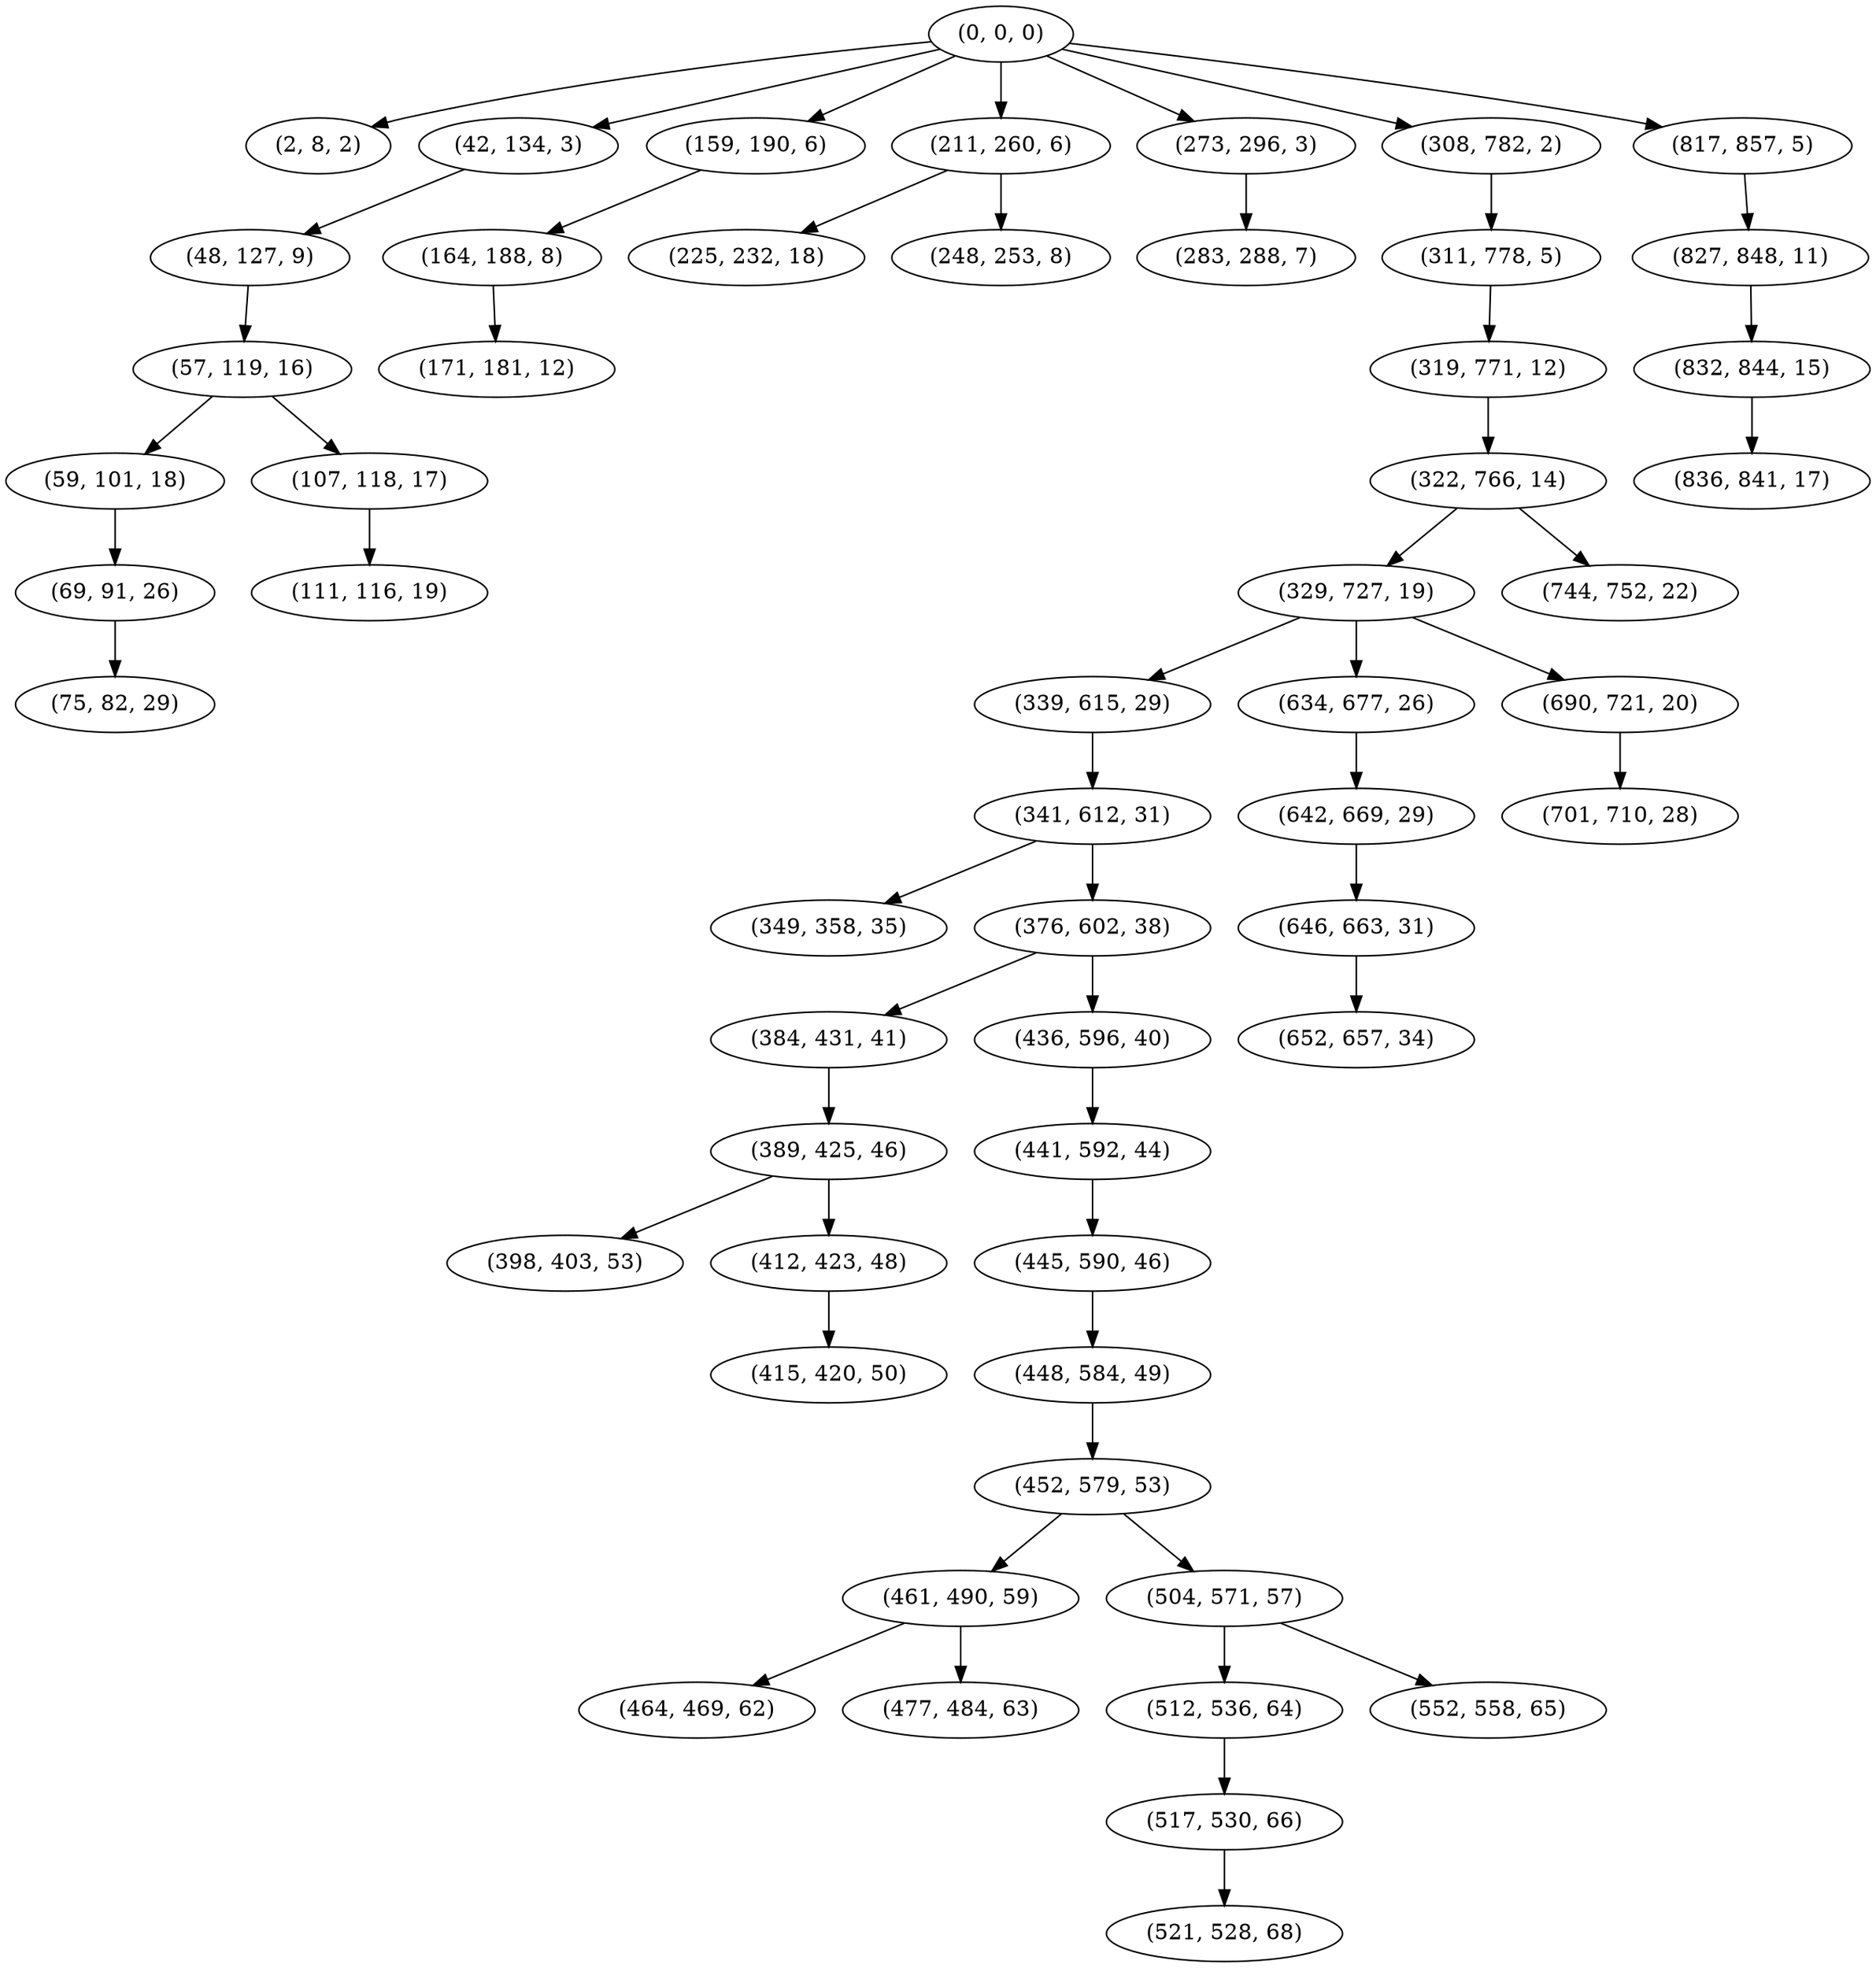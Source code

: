 digraph tree {
    "(0, 0, 0)";
    "(2, 8, 2)";
    "(42, 134, 3)";
    "(48, 127, 9)";
    "(57, 119, 16)";
    "(59, 101, 18)";
    "(69, 91, 26)";
    "(75, 82, 29)";
    "(107, 118, 17)";
    "(111, 116, 19)";
    "(159, 190, 6)";
    "(164, 188, 8)";
    "(171, 181, 12)";
    "(211, 260, 6)";
    "(225, 232, 18)";
    "(248, 253, 8)";
    "(273, 296, 3)";
    "(283, 288, 7)";
    "(308, 782, 2)";
    "(311, 778, 5)";
    "(319, 771, 12)";
    "(322, 766, 14)";
    "(329, 727, 19)";
    "(339, 615, 29)";
    "(341, 612, 31)";
    "(349, 358, 35)";
    "(376, 602, 38)";
    "(384, 431, 41)";
    "(389, 425, 46)";
    "(398, 403, 53)";
    "(412, 423, 48)";
    "(415, 420, 50)";
    "(436, 596, 40)";
    "(441, 592, 44)";
    "(445, 590, 46)";
    "(448, 584, 49)";
    "(452, 579, 53)";
    "(461, 490, 59)";
    "(464, 469, 62)";
    "(477, 484, 63)";
    "(504, 571, 57)";
    "(512, 536, 64)";
    "(517, 530, 66)";
    "(521, 528, 68)";
    "(552, 558, 65)";
    "(634, 677, 26)";
    "(642, 669, 29)";
    "(646, 663, 31)";
    "(652, 657, 34)";
    "(690, 721, 20)";
    "(701, 710, 28)";
    "(744, 752, 22)";
    "(817, 857, 5)";
    "(827, 848, 11)";
    "(832, 844, 15)";
    "(836, 841, 17)";
    "(0, 0, 0)" -> "(2, 8, 2)";
    "(0, 0, 0)" -> "(42, 134, 3)";
    "(0, 0, 0)" -> "(159, 190, 6)";
    "(0, 0, 0)" -> "(211, 260, 6)";
    "(0, 0, 0)" -> "(273, 296, 3)";
    "(0, 0, 0)" -> "(308, 782, 2)";
    "(0, 0, 0)" -> "(817, 857, 5)";
    "(42, 134, 3)" -> "(48, 127, 9)";
    "(48, 127, 9)" -> "(57, 119, 16)";
    "(57, 119, 16)" -> "(59, 101, 18)";
    "(57, 119, 16)" -> "(107, 118, 17)";
    "(59, 101, 18)" -> "(69, 91, 26)";
    "(69, 91, 26)" -> "(75, 82, 29)";
    "(107, 118, 17)" -> "(111, 116, 19)";
    "(159, 190, 6)" -> "(164, 188, 8)";
    "(164, 188, 8)" -> "(171, 181, 12)";
    "(211, 260, 6)" -> "(225, 232, 18)";
    "(211, 260, 6)" -> "(248, 253, 8)";
    "(273, 296, 3)" -> "(283, 288, 7)";
    "(308, 782, 2)" -> "(311, 778, 5)";
    "(311, 778, 5)" -> "(319, 771, 12)";
    "(319, 771, 12)" -> "(322, 766, 14)";
    "(322, 766, 14)" -> "(329, 727, 19)";
    "(322, 766, 14)" -> "(744, 752, 22)";
    "(329, 727, 19)" -> "(339, 615, 29)";
    "(329, 727, 19)" -> "(634, 677, 26)";
    "(329, 727, 19)" -> "(690, 721, 20)";
    "(339, 615, 29)" -> "(341, 612, 31)";
    "(341, 612, 31)" -> "(349, 358, 35)";
    "(341, 612, 31)" -> "(376, 602, 38)";
    "(376, 602, 38)" -> "(384, 431, 41)";
    "(376, 602, 38)" -> "(436, 596, 40)";
    "(384, 431, 41)" -> "(389, 425, 46)";
    "(389, 425, 46)" -> "(398, 403, 53)";
    "(389, 425, 46)" -> "(412, 423, 48)";
    "(412, 423, 48)" -> "(415, 420, 50)";
    "(436, 596, 40)" -> "(441, 592, 44)";
    "(441, 592, 44)" -> "(445, 590, 46)";
    "(445, 590, 46)" -> "(448, 584, 49)";
    "(448, 584, 49)" -> "(452, 579, 53)";
    "(452, 579, 53)" -> "(461, 490, 59)";
    "(452, 579, 53)" -> "(504, 571, 57)";
    "(461, 490, 59)" -> "(464, 469, 62)";
    "(461, 490, 59)" -> "(477, 484, 63)";
    "(504, 571, 57)" -> "(512, 536, 64)";
    "(504, 571, 57)" -> "(552, 558, 65)";
    "(512, 536, 64)" -> "(517, 530, 66)";
    "(517, 530, 66)" -> "(521, 528, 68)";
    "(634, 677, 26)" -> "(642, 669, 29)";
    "(642, 669, 29)" -> "(646, 663, 31)";
    "(646, 663, 31)" -> "(652, 657, 34)";
    "(690, 721, 20)" -> "(701, 710, 28)";
    "(817, 857, 5)" -> "(827, 848, 11)";
    "(827, 848, 11)" -> "(832, 844, 15)";
    "(832, 844, 15)" -> "(836, 841, 17)";
}
